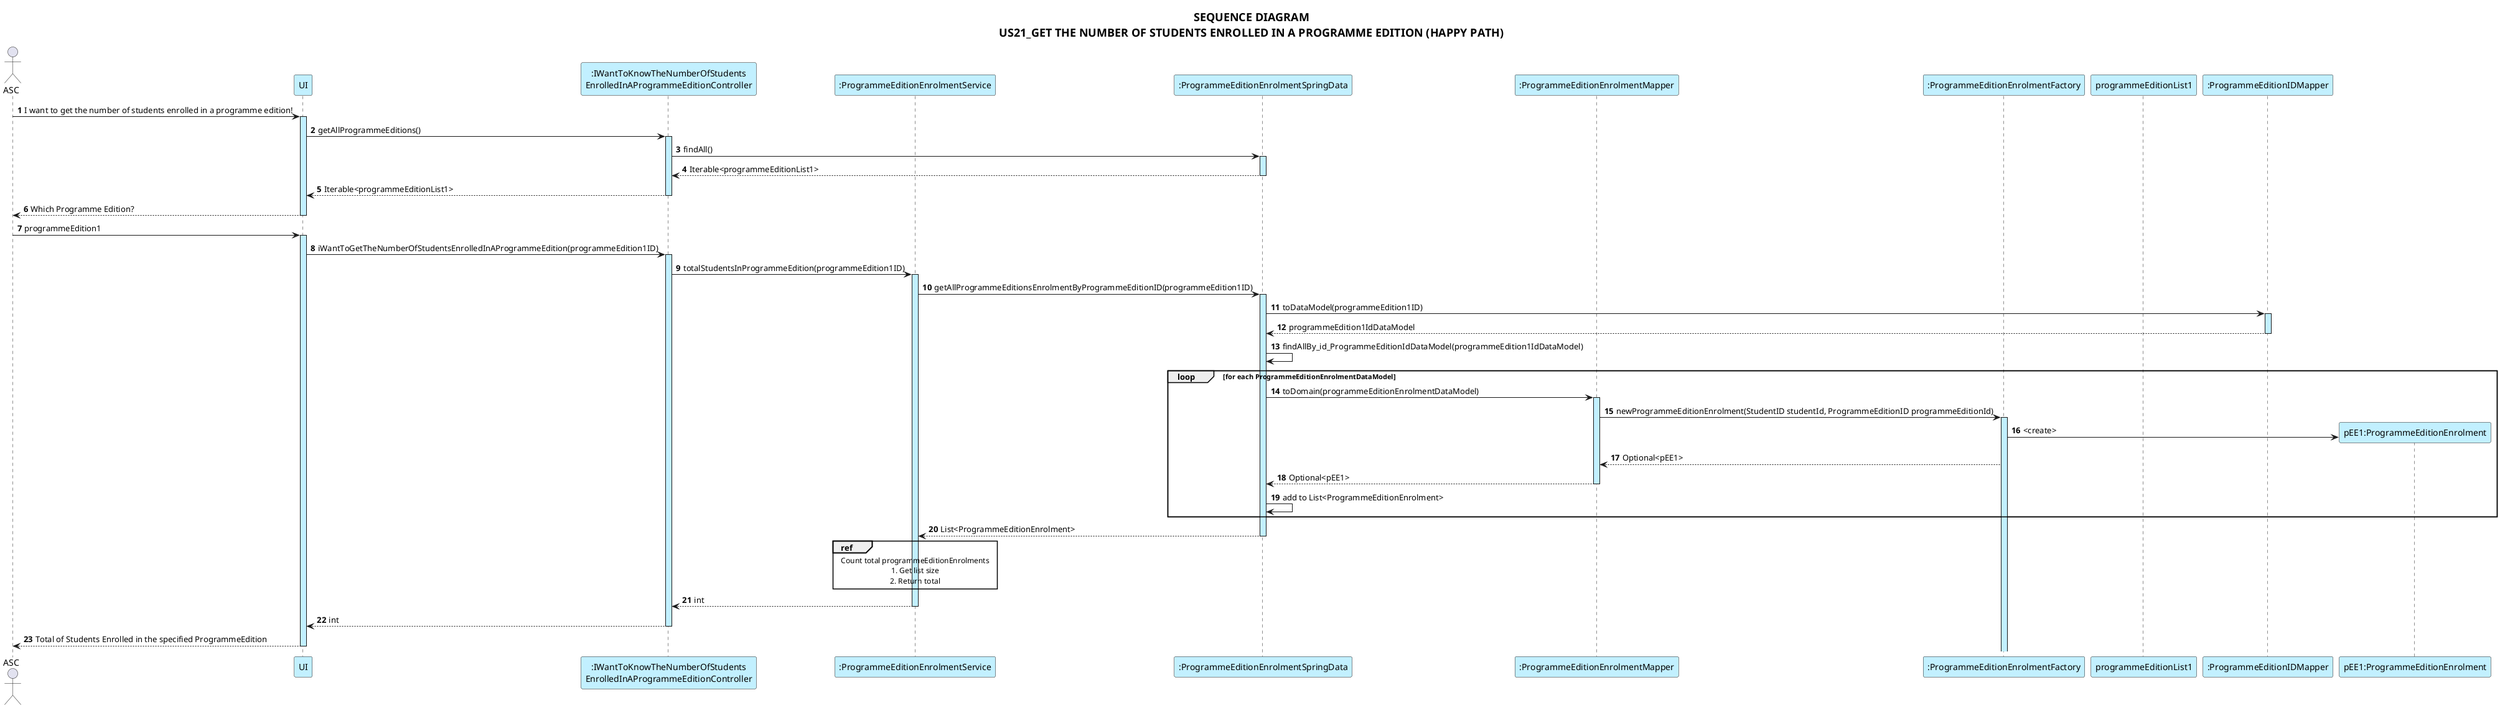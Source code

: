 @startuml US21

skinparam ParticipantBackgroundColor #application
skinparam SequenceLifeLineBackgroundColor #application
skinparam RefBorderColor #application

actor ASC
participant UI
participant ":IWantToKnowTheNumberOfStudents\nEnrolledInAProgrammeEditionController" as CTR
participant ":ProgrammeEditionEnrolmentService"
participant ":ProgrammeEditionEnrolmentSpringData" as SpringData
participant ":ProgrammeEditionEnrolmentMapper"
participant ":ProgrammeEditionEnrolmentFactory"
participant "programmeEditionList1"
autonumber
skinparam titleFontSize 18

title: SEQUENCE DIAGRAM\nUS21_GET THE NUMBER OF STUDENTS ENROLLED IN A PROGRAMME EDITION (HAPPY PATH)

ASC -> UI ++ : I want to get the number of students enrolled in a programme edition!
UI -> CTR ++: getAllProgrammeEditions()
CTR -> SpringData ++: findAll()
SpringData --> CTR --: Iterable<programmeEditionList1>
CTR --> UI --: Iterable<programmeEditionList1>
UI --> ASC -- : Which Programme Edition?
ASC -> UI ++ : programmeEdition1
UI -> CTR ++ : iWantToGetTheNumberOfStudentsEnrolledInAProgrammeEdition(programmeEdition1ID)

CTR -> ":ProgrammeEditionEnrolmentService" ++: totalStudentsInProgrammeEdition(programmeEdition1ID)
":ProgrammeEditionEnrolmentService" -> SpringData ++: getAllProgrammeEditionsEnrolmentByProgrammeEditionID(programmeEdition1ID)
SpringData -> ":ProgrammeEditionIDMapper" ++: toDataModel(programmeEdition1ID)
":ProgrammeEditionIDMapper" --> SpringData --: programmeEdition1IdDataModel
SpringData -> SpringData : findAllBy_id_ProgrammeEditionIdDataModel(programmeEdition1IdDataModel)

loop for each ProgrammeEditionEnrolmentDataModel
    SpringData -> ":ProgrammeEditionEnrolmentMapper" ++: toDomain(programmeEditionEnrolmentDataModel)
    ":ProgrammeEditionEnrolmentMapper" -> ":ProgrammeEditionEnrolmentFactory"++: newProgrammeEditionEnrolment(StudentID studentId, ProgrammeEditionID programmeEditionId)
    create "pEE1:ProgrammeEditionEnrolment" as ProgrammeEditionEnrolment1
    ":ProgrammeEditionEnrolmentFactory" -> ProgrammeEditionEnrolment1: <create>
    ":ProgrammeEditionEnrolmentFactory" --> ":ProgrammeEditionEnrolmentMapper": Optional<pEE1>
    ":ProgrammeEditionEnrolmentMapper" --> SpringData --: Optional<pEE1>
    SpringData -> SpringData: add to List<ProgrammeEditionEnrolment>
end

SpringData --> ":ProgrammeEditionEnrolmentService" --: List<ProgrammeEditionEnrolment>
ref over ":ProgrammeEditionEnrolmentService"
    Count total programmeEditionEnrolments
    1. Get list size
    2. Return total
end ref

":ProgrammeEditionEnrolmentService" --> CTR --: int
CTR --> UI --: int
UI --> ASC --: Total of Students Enrolled in the specified ProgrammeEdition

@enduml